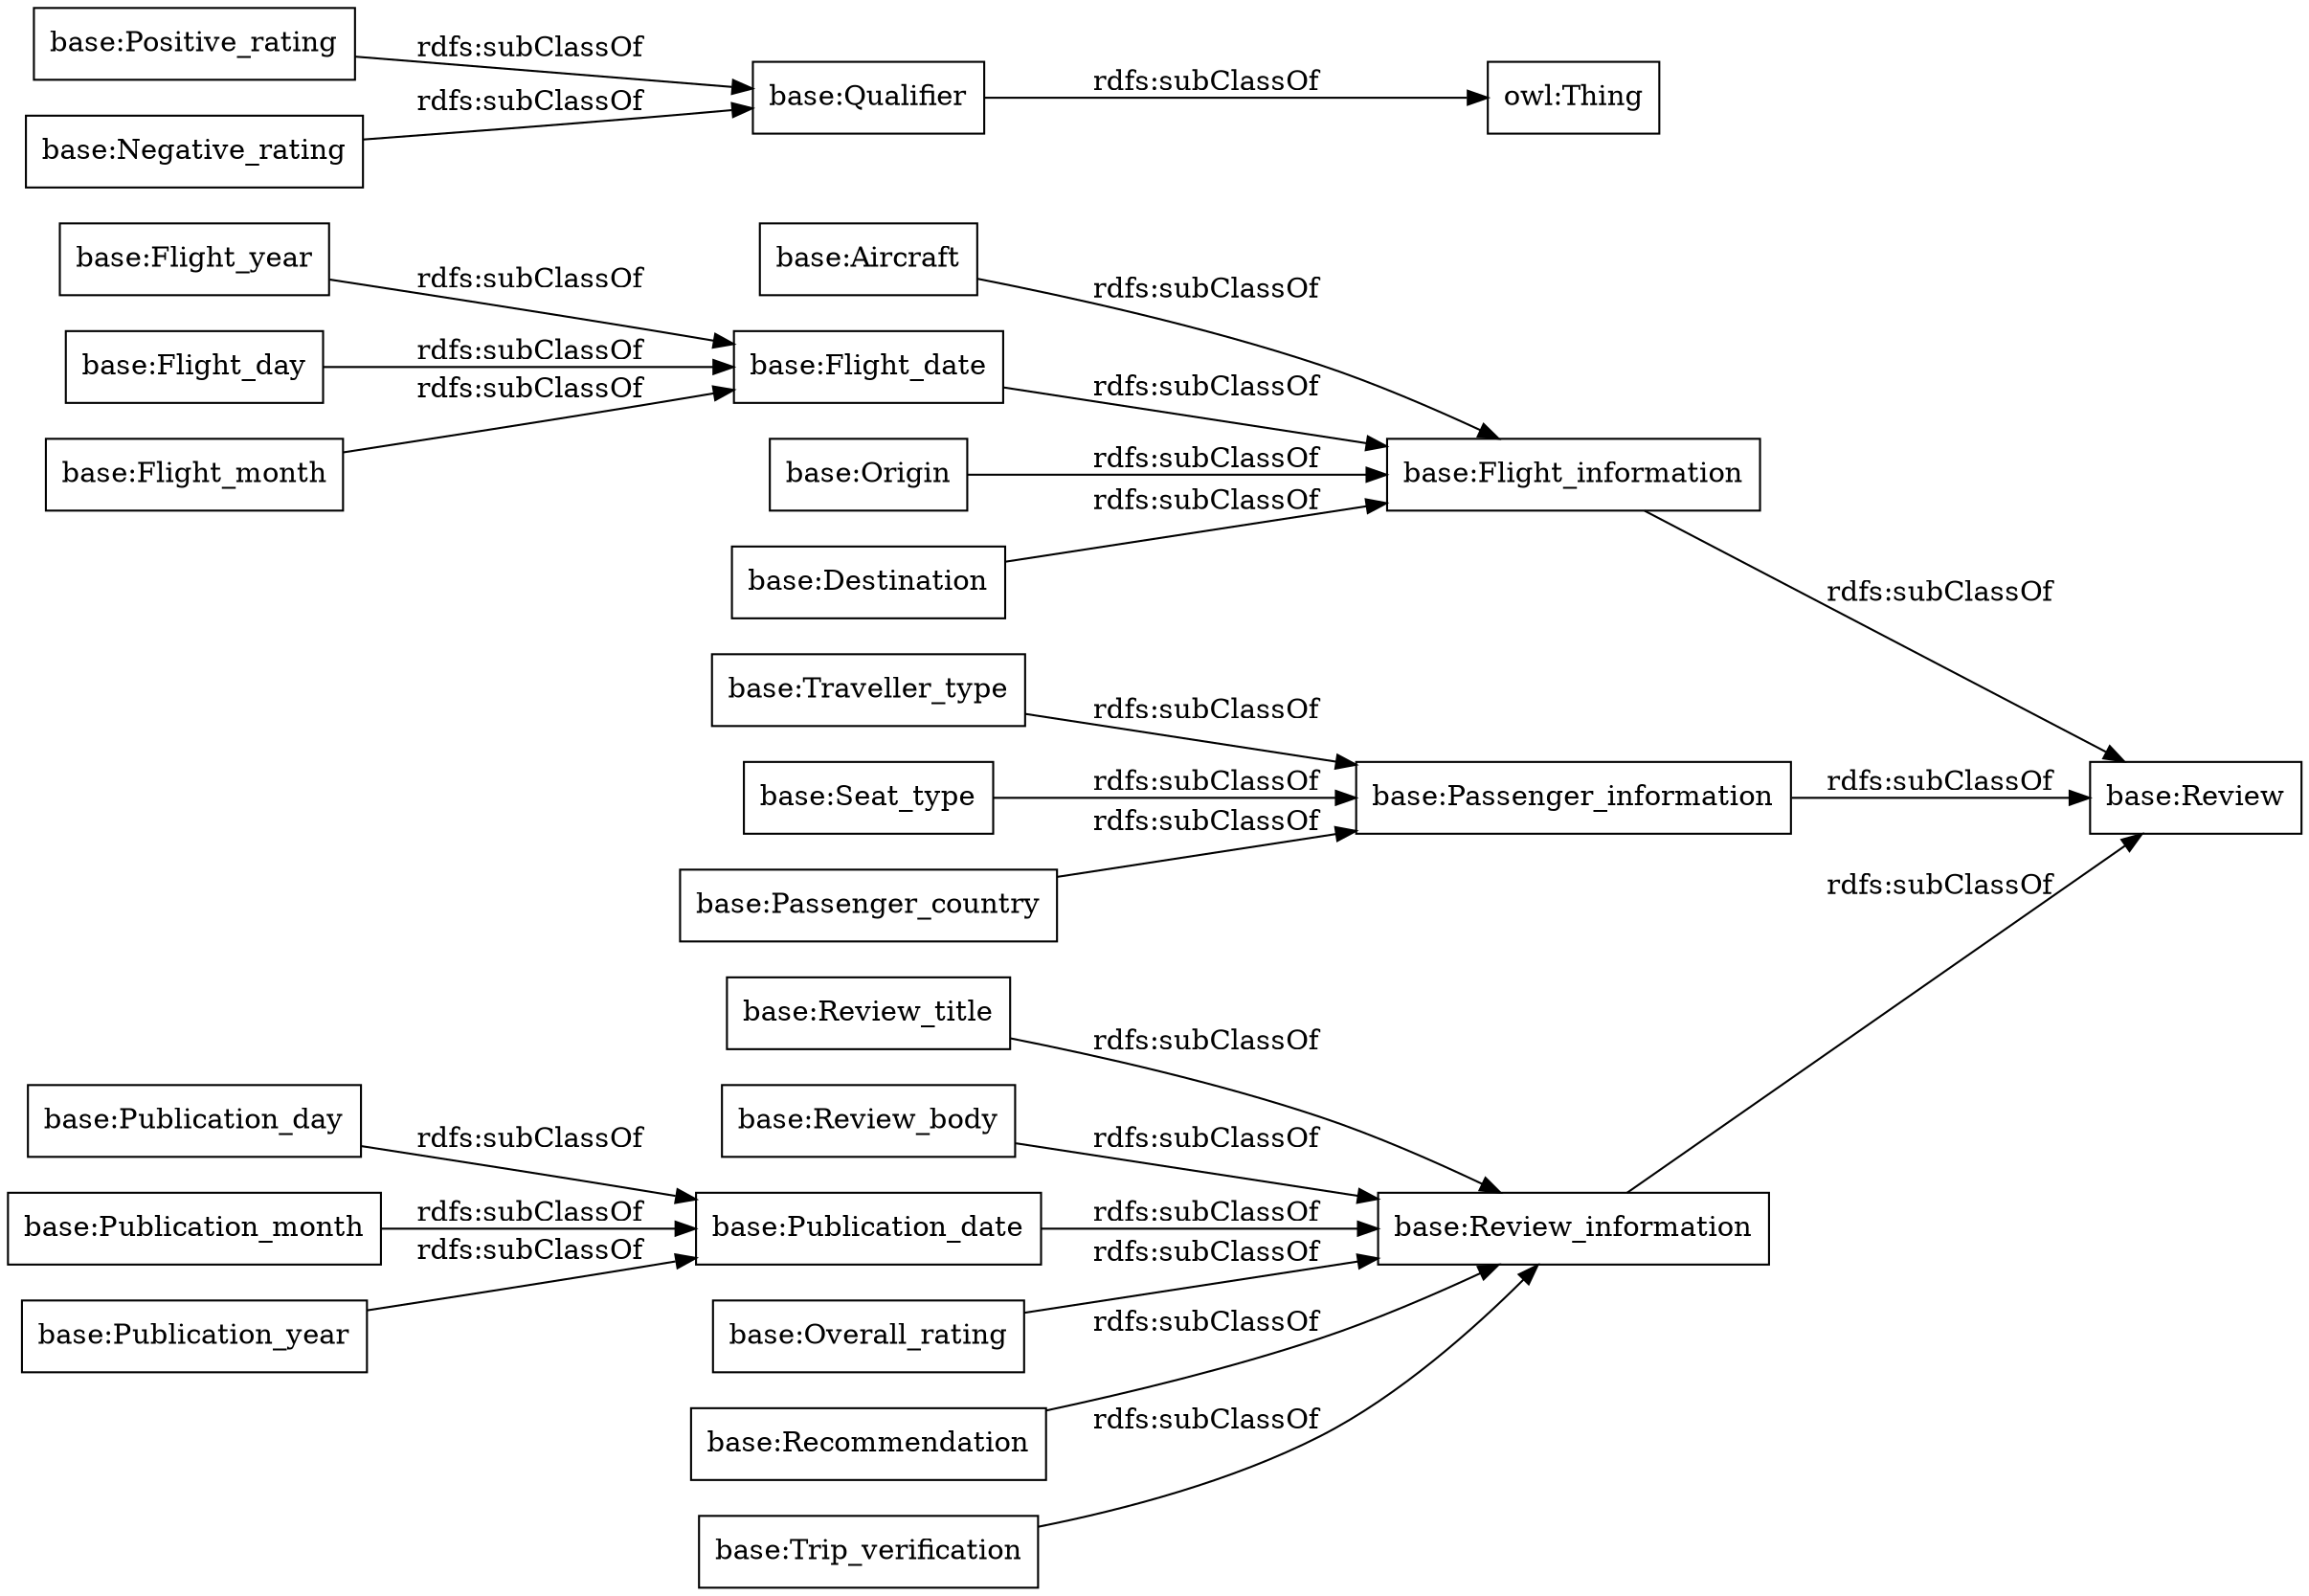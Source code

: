digraph ar2dtool_diagram { 
rankdir=LR;
size="1000"
node [shape = rectangle, color="black"]; "base:Review_title" "base:Seat_type" "base:Publication_day" "base:Overall_rating" "base:Flight_year" "base:Positive_rating" "base:Review_information" "base:Flight_date" "base:Qualifier" "base:Origin" "base:Negative_rating" "base:Destination" "base:Recommendation" "base:Flight_information" "base:Trip_verification" "base:Publication_month" "base:Passenger_country" "base:Flight_day" "base:Traveller_type" "base:Aircraft" "base:Publication_year" "base:Review_body" "base:Flight_month" "base:Review" "base:Passenger_information" "base:Publication_date" ; /*classes style*/
	"base:Destination" -> "base:Flight_information" [ label = "rdfs:subClassOf" ];
	"base:Origin" -> "base:Flight_information" [ label = "rdfs:subClassOf" ];
	"base:Publication_month" -> "base:Publication_date" [ label = "rdfs:subClassOf" ];
	"base:Review_body" -> "base:Review_information" [ label = "rdfs:subClassOf" ];
	"base:Publication_date" -> "base:Review_information" [ label = "rdfs:subClassOf" ];
	"base:Seat_type" -> "base:Passenger_information" [ label = "rdfs:subClassOf" ];
	"base:Aircraft" -> "base:Flight_information" [ label = "rdfs:subClassOf" ];
	"base:Publication_day" -> "base:Publication_date" [ label = "rdfs:subClassOf" ];
	"base:Flight_information" -> "base:Review" [ label = "rdfs:subClassOf" ];
	"base:Passenger_country" -> "base:Passenger_information" [ label = "rdfs:subClassOf" ];
	"base:Publication_year" -> "base:Publication_date" [ label = "rdfs:subClassOf" ];
	"base:Flight_month" -> "base:Flight_date" [ label = "rdfs:subClassOf" ];
	"base:Flight_date" -> "base:Flight_information" [ label = "rdfs:subClassOf" ];
	"base:Positive_rating" -> "base:Qualifier" [ label = "rdfs:subClassOf" ];
	"base:Review_information" -> "base:Review" [ label = "rdfs:subClassOf" ];
	"base:Traveller_type" -> "base:Passenger_information" [ label = "rdfs:subClassOf" ];
	"base:Flight_year" -> "base:Flight_date" [ label = "rdfs:subClassOf" ];
	"base:Qualifier" -> "owl:Thing" [ label = "rdfs:subClassOf" ];
	"base:Recommendation" -> "base:Review_information" [ label = "rdfs:subClassOf" ];
	"base:Flight_day" -> "base:Flight_date" [ label = "rdfs:subClassOf" ];
	"base:Overall_rating" -> "base:Review_information" [ label = "rdfs:subClassOf" ];
	"base:Review_title" -> "base:Review_information" [ label = "rdfs:subClassOf" ];
	"base:Trip_verification" -> "base:Review_information" [ label = "rdfs:subClassOf" ];
	"base:Passenger_information" -> "base:Review" [ label = "rdfs:subClassOf" ];
	"base:Negative_rating" -> "base:Qualifier" [ label = "rdfs:subClassOf" ];

}
